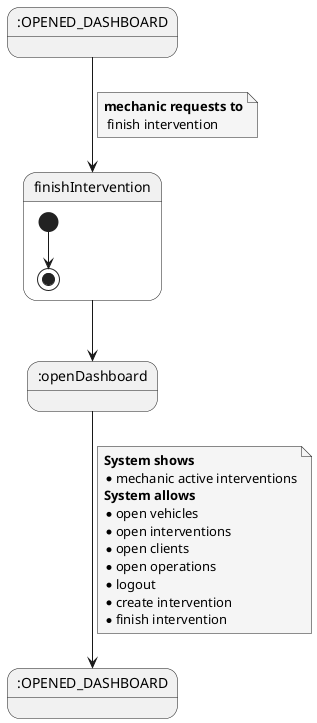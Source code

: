 @startuml
skinparam {
    NoteBackgroundColor #whiteSmoke
}

state initState as ":OPENED_DASHBOARD"
state openDashboard as ":openDashboard"
state OPENED_DASHBOARD as ":OPENED_DASHBOARD"

initState --> finishIntervention
note on link
    <b>mechanic requests to</b>
     finish intervention
end note

state finishIntervention{
    [*] --> [*]
}

finishIntervention --> openDashboard

openDashboard --> OPENED_DASHBOARD
note on link
<b>System shows</b>
* mechanic active interventions
<b>System allows</b>
* open vehicles
* open interventions
* open clients
* open operations
* logout
* create intervention
* finish intervention
end note

@enduml
